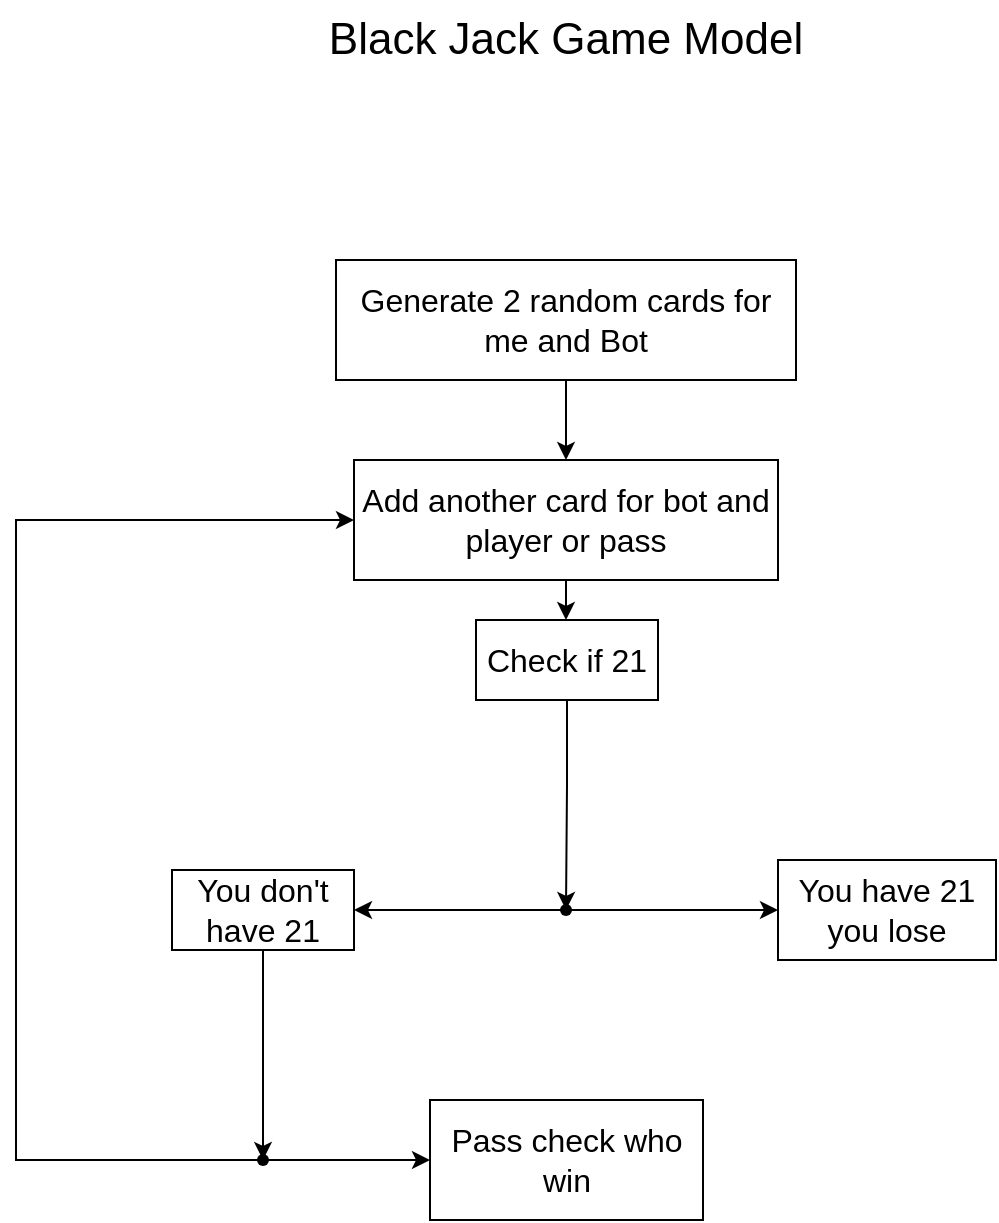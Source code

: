 <mxfile version="20.2.7" type="github">
  <diagram id="8ncYfvZvJupFvGLXPevh" name="Page-1">
    <mxGraphModel dx="1736" dy="1191" grid="1" gridSize="10" guides="1" tooltips="1" connect="1" arrows="1" fold="1" page="1" pageScale="1" pageWidth="850" pageHeight="1100" math="0" shadow="0">
      <root>
        <mxCell id="0" />
        <mxCell id="1" parent="0" />
        <mxCell id="IEKA7beVy0ddjrF-rcCY-2" value="Black Jack Game Model" style="text;html=1;strokeColor=none;fillColor=none;align=center;verticalAlign=middle;whiteSpace=wrap;rounded=0;fontSize=22;" parent="1" vertex="1">
          <mxGeometry x="275" y="10" width="300" height="40" as="geometry" />
        </mxCell>
        <mxCell id="ta5nsArUzucjMFqTiB17-2" value="" style="edgeStyle=orthogonalEdgeStyle;rounded=0;orthogonalLoop=1;jettySize=auto;html=1;" edge="1" parent="1" source="IEKA7beVy0ddjrF-rcCY-3" target="IEKA7beVy0ddjrF-rcCY-17">
          <mxGeometry relative="1" as="geometry" />
        </mxCell>
        <mxCell id="IEKA7beVy0ddjrF-rcCY-3" value="Generate 2 random cards for me and Bot" style="rounded=0;whiteSpace=wrap;html=1;fontSize=16;" parent="1" vertex="1">
          <mxGeometry x="310" y="140" width="230" height="60" as="geometry" />
        </mxCell>
        <mxCell id="IEKA7beVy0ddjrF-rcCY-6" value="You have 21 you lose" style="rounded=0;whiteSpace=wrap;html=1;fontSize=16;" parent="1" vertex="1">
          <mxGeometry x="531" y="440" width="109" height="50" as="geometry" />
        </mxCell>
        <mxCell id="IEKA7beVy0ddjrF-rcCY-46" value="" style="edgeStyle=orthogonalEdgeStyle;rounded=0;orthogonalLoop=1;jettySize=auto;html=1;fontSize=16;" parent="1" source="IEKA7beVy0ddjrF-rcCY-9" target="IEKA7beVy0ddjrF-rcCY-45" edge="1">
          <mxGeometry relative="1" as="geometry" />
        </mxCell>
        <mxCell id="IEKA7beVy0ddjrF-rcCY-9" value="You don&#39;t have 21" style="rounded=0;whiteSpace=wrap;html=1;fontSize=16;" parent="1" vertex="1">
          <mxGeometry x="228" y="445" width="91" height="40" as="geometry" />
        </mxCell>
        <mxCell id="IEKA7beVy0ddjrF-rcCY-34" value="" style="edgeStyle=orthogonalEdgeStyle;rounded=0;orthogonalLoop=1;jettySize=auto;html=1;fontSize=16;" parent="1" source="IEKA7beVy0ddjrF-rcCY-17" target="IEKA7beVy0ddjrF-rcCY-33" edge="1">
          <mxGeometry relative="1" as="geometry" />
        </mxCell>
        <mxCell id="IEKA7beVy0ddjrF-rcCY-17" value="Add another card for bot and player or pass" style="rounded=0;whiteSpace=wrap;html=1;fontSize=16;" parent="1" vertex="1">
          <mxGeometry x="319" y="240" width="212" height="60" as="geometry" />
        </mxCell>
        <mxCell id="IEKA7beVy0ddjrF-rcCY-40" value="" style="edgeStyle=orthogonalEdgeStyle;rounded=0;orthogonalLoop=1;jettySize=auto;html=1;fontSize=16;" parent="1" source="IEKA7beVy0ddjrF-rcCY-33" target="IEKA7beVy0ddjrF-rcCY-39" edge="1">
          <mxGeometry relative="1" as="geometry" />
        </mxCell>
        <mxCell id="IEKA7beVy0ddjrF-rcCY-33" value="Check if 21" style="rounded=0;whiteSpace=wrap;html=1;fontSize=16;" parent="1" vertex="1">
          <mxGeometry x="380" y="320" width="91" height="40" as="geometry" />
        </mxCell>
        <mxCell id="IEKA7beVy0ddjrF-rcCY-41" value="" style="edgeStyle=orthogonalEdgeStyle;rounded=0;orthogonalLoop=1;jettySize=auto;html=1;fontSize=16;" parent="1" source="IEKA7beVy0ddjrF-rcCY-39" target="IEKA7beVy0ddjrF-rcCY-9" edge="1">
          <mxGeometry relative="1" as="geometry" />
        </mxCell>
        <mxCell id="IEKA7beVy0ddjrF-rcCY-42" value="" style="edgeStyle=orthogonalEdgeStyle;rounded=0;orthogonalLoop=1;jettySize=auto;html=1;fontSize=16;" parent="1" source="IEKA7beVy0ddjrF-rcCY-39" target="IEKA7beVy0ddjrF-rcCY-6" edge="1">
          <mxGeometry relative="1" as="geometry" />
        </mxCell>
        <mxCell id="IEKA7beVy0ddjrF-rcCY-39" value="" style="shape=waypoint;sketch=0;size=6;pointerEvents=1;points=[];fillColor=default;resizable=0;rotatable=0;perimeter=centerPerimeter;snapToPoint=1;fontSize=16;rounded=0;" parent="1" vertex="1">
          <mxGeometry x="405" y="445" width="40" height="40" as="geometry" />
        </mxCell>
        <mxCell id="IEKA7beVy0ddjrF-rcCY-48" value="" style="edgeStyle=orthogonalEdgeStyle;rounded=0;orthogonalLoop=1;jettySize=auto;html=1;fontSize=16;" parent="1" source="IEKA7beVy0ddjrF-rcCY-45" target="IEKA7beVy0ddjrF-rcCY-47" edge="1">
          <mxGeometry relative="1" as="geometry" />
        </mxCell>
        <mxCell id="IEKA7beVy0ddjrF-rcCY-50" value="" style="edgeStyle=orthogonalEdgeStyle;rounded=0;orthogonalLoop=1;jettySize=auto;html=1;fontSize=16;entryX=0;entryY=0.5;entryDx=0;entryDy=0;" parent="1" source="IEKA7beVy0ddjrF-rcCY-45" target="IEKA7beVy0ddjrF-rcCY-17" edge="1">
          <mxGeometry relative="1" as="geometry">
            <mxPoint x="213.5" y="590" as="targetPoint" />
            <Array as="points">
              <mxPoint x="150" y="590" />
              <mxPoint x="150" y="270" />
            </Array>
          </mxGeometry>
        </mxCell>
        <mxCell id="IEKA7beVy0ddjrF-rcCY-45" value="" style="shape=waypoint;sketch=0;size=6;pointerEvents=1;points=[];fillColor=default;resizable=0;rotatable=0;perimeter=centerPerimeter;snapToPoint=1;fontSize=16;rounded=0;" parent="1" vertex="1">
          <mxGeometry x="253.5" y="570" width="40" height="40" as="geometry" />
        </mxCell>
        <mxCell id="IEKA7beVy0ddjrF-rcCY-47" value="Pass check who win" style="whiteSpace=wrap;html=1;fontSize=16;sketch=0;rounded=0;" parent="1" vertex="1">
          <mxGeometry x="357" y="560" width="136.5" height="60" as="geometry" />
        </mxCell>
      </root>
    </mxGraphModel>
  </diagram>
</mxfile>

